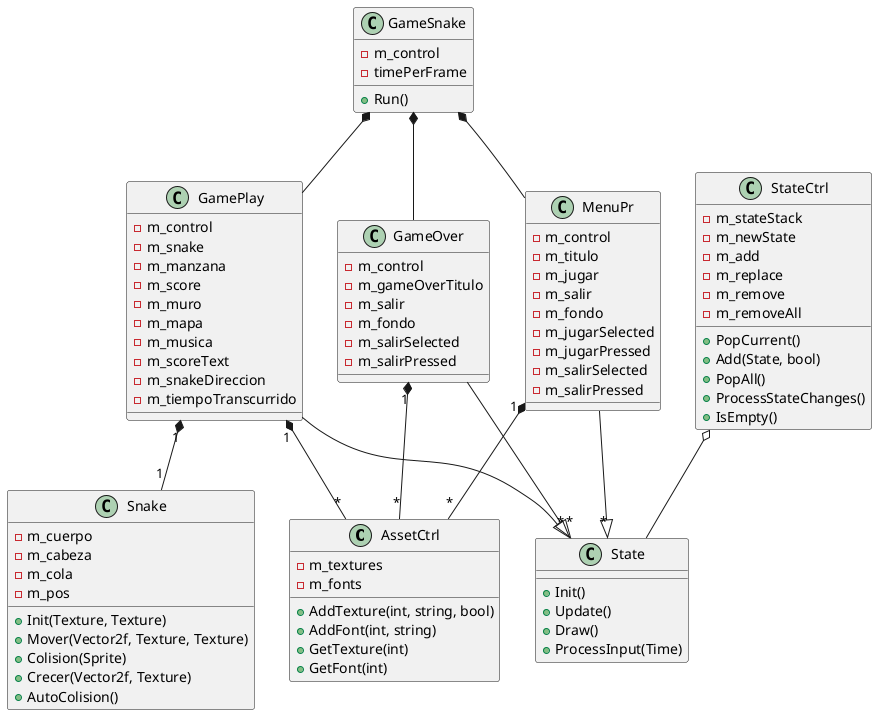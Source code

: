 @startuml Snake

class AssetCtrl{
    -m_textures
    -m_fonts
    +AddTexture(int, string, bool)
    +AddFont(int, string)
    +GetTexture(int)
    +GetFont(int)

}

class GameOver {
    -m_control
    -m_gameOverTitulo
    -m_salir
    -m_fondo
    -m_salirSelected
    -m_salirPressed
}

class GamePlay {
    -m_control
    -m_snake
    -m_manzana
    -m_score
    -m_muro
    -m_mapa
    -m_musica
    -m_scoreText
    -m_snakeDireccion
    -m_tiempoTranscurrido
}

class GameSnake{
    -m_control
    -timePerFrame
    +Run()
}

class MenuPr {
    -m_control
    -m_titulo
    -m_jugar
    -m_salir
    -m_fondo
    -m_jugarSelected
    -m_jugarPressed
    -m_salirSelected
    -m_salirPressed
}

class Snake{
    -m_cuerpo
    -m_cabeza
    -m_cola
    -m_pos
    +Init(Texture, Texture)
    +Mover(Vector2f, Texture, Texture)
    +Colision(Sprite)
    +Crecer(Vector2f, Texture)
    +AutoColision()
}

class State{
    +Init()
    +Update()
    +Draw()
    +ProcessInput(Time)
}

class StateCtrl{
    -m_stateStack
    -m_newState
    -m_add
    -m_replace
    -m_remove
    -m_removeAll
    +PopCurrent()
    +Add(State, bool)
    +PopAll()
    +ProcessStateChanges()
    +IsEmpty()
}

GameSnake *-- GameOver
GameSnake *-- GamePlay
GameSnake *-- MenuPr
MenuPr "1" *-- "*" AssetCtrl
GamePlay "1" *-- "*" AssetCtrl
GameOver "1" *-- "*" AssetCtrl
GamePlay "1" *-- "1" Snake
GameOver --|> "*" State
GamePlay --|> "*" State
MenuPr --|> "*" State
StateCtrl o-- State

@enduml